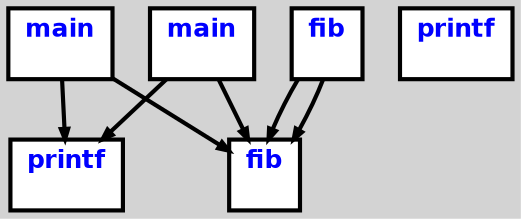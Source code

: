 digraph G {
ordering=out;
ranksep=.4;
bgcolor="lightgrey";  node [shape=box, fixedsize=false, fontsize=12, fontname="Helvetica-bold", fontcolor="blue"
width=.25, height=.25, color="black", fillcolor="white", style="filled, solid, bold"];

edge [arrowsize=.5, color="black", style="bold"]
    n00001266EED21BE0 [label="fib\n "]
    n00001266EED21FA0 [label="printf\n "]
    n00001266EED22240 [label="main\n "]
    n00001266EED22240 -> n00001266EED21FA0
    n00001266EED22240 -> n00001266EED21BE0
    n00001266EED22600 [label="fib\n "]
    n00001266EED22600 -> n00001266EED21BE0
    n00001266EED22600 -> n00001266EED21BE0
    n00001266EED22D80 [label="printf\n "]
    n00001266EED241C0 [label="main\n "]
    n00001266EED241C0 -> n00001266EED21FA0
    n00001266EED241C0 -> n00001266EED21BE0
}

